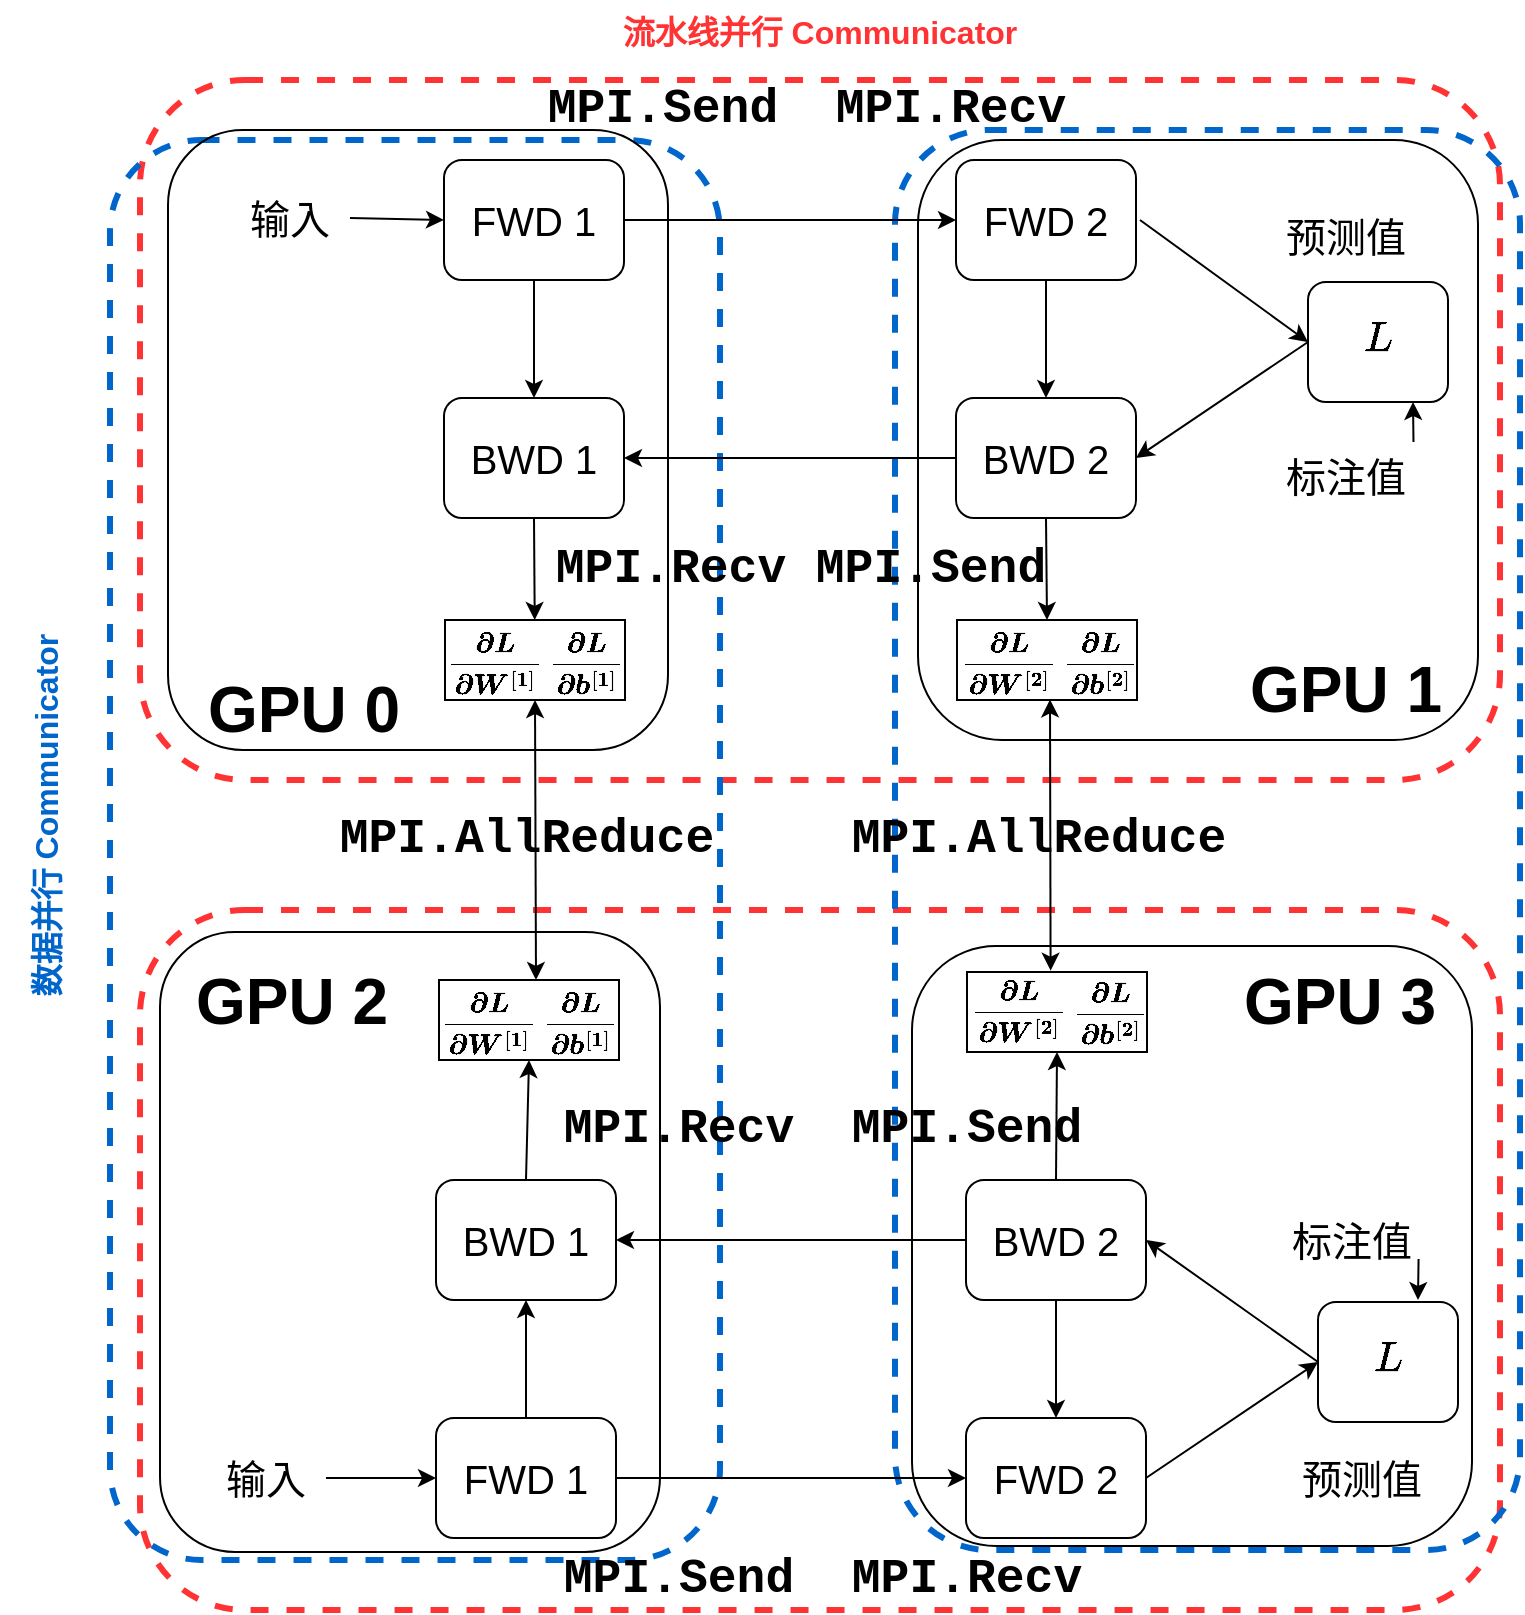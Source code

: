 <mxfile version="22.1.18" type="device">
  <diagram name="第 1 页" id="aH6ZTaXwP5k0bfcdlkgT">
    <mxGraphModel dx="1420" dy="918" grid="1" gridSize="10" guides="1" tooltips="1" connect="1" arrows="1" fold="1" page="1" pageScale="1" pageWidth="827" pageHeight="1169" math="1" shadow="0">
      <root>
        <mxCell id="0" />
        <mxCell id="1" parent="0" />
        <mxCell id="XphtRXchXdtXAN9oKSmD-2" value="" style="rounded=1;whiteSpace=wrap;html=1;fillColor=none;" vertex="1" parent="1">
          <mxGeometry x="566" y="603" width="280" height="300" as="geometry" />
        </mxCell>
        <mxCell id="XphtRXchXdtXAN9oKSmD-45" value="" style="rounded=1;whiteSpace=wrap;html=1;fillColor=none;strokeWidth=3;dashed=1;strokeColor=#FF3333;" vertex="1" parent="1">
          <mxGeometry x="180" y="585" width="680" height="350" as="geometry" />
        </mxCell>
        <mxCell id="XphtRXchXdtXAN9oKSmD-44" value="" style="rounded=1;whiteSpace=wrap;html=1;fillColor=none;strokeWidth=3;dashed=1;strokeColor=#FF3333;" vertex="1" parent="1">
          <mxGeometry x="180" y="170" width="680" height="350" as="geometry" />
        </mxCell>
        <mxCell id="XphtRXchXdtXAN9oKSmD-47" value="" style="rounded=1;whiteSpace=wrap;html=1;fillColor=none;strokeWidth=3;dashed=1;strokeColor=#0066CC;" vertex="1" parent="1">
          <mxGeometry x="557.5" y="195" width="312.5" height="710" as="geometry" />
        </mxCell>
        <mxCell id="XphtRXchXdtXAN9oKSmD-46" value="" style="rounded=1;whiteSpace=wrap;html=1;fillColor=none;strokeWidth=3;dashed=1;strokeColor=#0066CC;" vertex="1" parent="1">
          <mxGeometry x="165" y="200" width="305" height="710" as="geometry" />
        </mxCell>
        <mxCell id="OK1sKgkIxB2whGgdd0nA-53" value="" style="rounded=1;whiteSpace=wrap;html=1;fillColor=none;" parent="1" vertex="1">
          <mxGeometry x="194" y="195" width="250" height="310" as="geometry" />
        </mxCell>
        <mxCell id="rXJ4VWKaILnmn4KEP7v7-4" value="" style="rounded=1;whiteSpace=wrap;html=1;fillColor=none;" parent="1" vertex="1">
          <mxGeometry x="569" y="200" width="280" height="300" as="geometry" />
        </mxCell>
        <mxCell id="OK1sKgkIxB2whGgdd0nA-46" value="" style="rounded=0;whiteSpace=wrap;html=1;fillColor=none;" parent="1" vertex="1">
          <mxGeometry x="588.5" y="440" width="90" height="40" as="geometry" />
        </mxCell>
        <mxCell id="OK1sKgkIxB2whGgdd0nA-2" style="edgeStyle=orthogonalEdgeStyle;rounded=0;orthogonalLoop=1;jettySize=auto;html=1;exitX=1;exitY=0.5;exitDx=0;exitDy=0;entryX=0;entryY=0.5;entryDx=0;entryDy=0;" parent="1" source="OK1sKgkIxB2whGgdd0nA-4" target="OK1sKgkIxB2whGgdd0nA-7" edge="1">
          <mxGeometry relative="1" as="geometry" />
        </mxCell>
        <mxCell id="OK1sKgkIxB2whGgdd0nA-3" style="edgeStyle=orthogonalEdgeStyle;rounded=0;orthogonalLoop=1;jettySize=auto;html=1;exitX=0.5;exitY=1;exitDx=0;exitDy=0;entryX=0.5;entryY=0;entryDx=0;entryDy=0;" parent="1" source="OK1sKgkIxB2whGgdd0nA-4" target="OK1sKgkIxB2whGgdd0nA-17" edge="1">
          <mxGeometry relative="1" as="geometry" />
        </mxCell>
        <mxCell id="OK1sKgkIxB2whGgdd0nA-4" value="&lt;font style=&quot;font-size: 20px;&quot;&gt;FWD 1&lt;/font&gt;" style="rounded=1;whiteSpace=wrap;html=1;fontFamily=Helvetica;" parent="1" vertex="1">
          <mxGeometry x="332" y="210" width="90" height="60" as="geometry" />
        </mxCell>
        <mxCell id="OK1sKgkIxB2whGgdd0nA-6" style="edgeStyle=orthogonalEdgeStyle;rounded=0;orthogonalLoop=1;jettySize=auto;html=1;exitX=0.5;exitY=1;exitDx=0;exitDy=0;" parent="1" source="OK1sKgkIxB2whGgdd0nA-7" target="OK1sKgkIxB2whGgdd0nA-15" edge="1">
          <mxGeometry relative="1" as="geometry" />
        </mxCell>
        <mxCell id="OK1sKgkIxB2whGgdd0nA-7" value="&lt;font style=&quot;font-size: 20px;&quot;&gt;FWD 2&lt;/font&gt;" style="rounded=1;whiteSpace=wrap;html=1;fontFamily=Helvetica;" parent="1" vertex="1">
          <mxGeometry x="588" y="210" width="90" height="60" as="geometry" />
        </mxCell>
        <mxCell id="OK1sKgkIxB2whGgdd0nA-13" style="edgeStyle=orthogonalEdgeStyle;rounded=0;orthogonalLoop=1;jettySize=auto;html=1;exitX=0;exitY=0.5;exitDx=0;exitDy=0;" parent="1" source="OK1sKgkIxB2whGgdd0nA-15" target="OK1sKgkIxB2whGgdd0nA-17" edge="1">
          <mxGeometry relative="1" as="geometry" />
        </mxCell>
        <mxCell id="OK1sKgkIxB2whGgdd0nA-15" value="&lt;font style=&quot;font-size: 20px;&quot;&gt;BWD 2&lt;/font&gt;" style="rounded=1;whiteSpace=wrap;html=1;fontFamily=Helvetica;" parent="1" vertex="1">
          <mxGeometry x="588" y="329" width="90" height="60" as="geometry" />
        </mxCell>
        <mxCell id="OK1sKgkIxB2whGgdd0nA-17" value="&lt;font style=&quot;font-size: 20px;&quot;&gt;BWD 1&lt;/font&gt;" style="rounded=1;whiteSpace=wrap;html=1;fontFamily=Helvetica;" parent="1" vertex="1">
          <mxGeometry x="332" y="329" width="90" height="60" as="geometry" />
        </mxCell>
        <mxCell id="OK1sKgkIxB2whGgdd0nA-18" style="rounded=0;orthogonalLoop=1;jettySize=auto;html=1;exitX=0;exitY=0.5;exitDx=0;exitDy=0;entryX=1;entryY=0.5;entryDx=0;entryDy=0;" parent="1" source="OK1sKgkIxB2whGgdd0nA-19" target="OK1sKgkIxB2whGgdd0nA-15" edge="1">
          <mxGeometry relative="1" as="geometry">
            <mxPoint x="684" y="359" as="targetPoint" />
          </mxGeometry>
        </mxCell>
        <mxCell id="OK1sKgkIxB2whGgdd0nA-19" value="&lt;font style=&quot;font-size: 20px;&quot; face=&quot;Comic Sans MS&quot;&gt;&lt;br&gt;&lt;/font&gt;" style="rounded=1;whiteSpace=wrap;html=1;" parent="1" vertex="1">
          <mxGeometry x="764" y="271" width="70" height="60" as="geometry" />
        </mxCell>
        <mxCell id="OK1sKgkIxB2whGgdd0nA-20" value="" style="endArrow=classic;html=1;rounded=0;entryX=0;entryY=0.5;entryDx=0;entryDy=0;" parent="1" target="OK1sKgkIxB2whGgdd0nA-19" edge="1">
          <mxGeometry width="50" height="50" relative="1" as="geometry">
            <mxPoint x="680" y="240" as="sourcePoint" />
            <mxPoint x="724" y="340" as="targetPoint" />
          </mxGeometry>
        </mxCell>
        <mxCell id="OK1sKgkIxB2whGgdd0nA-23" value="&lt;font face=&quot;Helvetica&quot;&gt;&lt;span style=&quot;font-size: 20px;&quot;&gt;预测值&lt;/span&gt;&lt;/font&gt;" style="text;html=1;strokeColor=none;fillColor=none;align=center;verticalAlign=middle;whiteSpace=wrap;rounded=0;fontColor=#000000;fontFamily=Lucida Console;" parent="1" vertex="1">
          <mxGeometry x="738" y="238" width="90" height="20" as="geometry" />
        </mxCell>
        <mxCell id="OK1sKgkIxB2whGgdd0nA-25" value="" style="endArrow=classic;html=1;rounded=0;exitX=0.75;exitY=0;exitDx=0;exitDy=0;entryX=0.75;entryY=1;entryDx=0;entryDy=0;" parent="1" target="OK1sKgkIxB2whGgdd0nA-19" edge="1">
          <mxGeometry width="50" height="50" relative="1" as="geometry">
            <mxPoint x="816.75" y="351" as="sourcePoint" />
            <mxPoint x="744" y="301" as="targetPoint" />
          </mxGeometry>
        </mxCell>
        <mxCell id="OK1sKgkIxB2whGgdd0nA-26" value="&lt;span style=&quot;font-size: 20px;&quot;&gt;标注值&lt;/span&gt;" style="text;html=1;strokeColor=none;fillColor=none;align=center;verticalAlign=middle;whiteSpace=wrap;rounded=0;fontColor=#000000;fontFamily=Helvetica;" parent="1" vertex="1">
          <mxGeometry x="743" y="358" width="80" height="20" as="geometry" />
        </mxCell>
        <mxCell id="OK1sKgkIxB2whGgdd0nA-37" value="&lt;font face=&quot;Helvetica&quot;&gt;&lt;span style=&quot;font-size: 20px;&quot;&gt;输入&lt;/span&gt;&lt;/font&gt;" style="text;html=1;strokeColor=none;fillColor=none;align=center;verticalAlign=middle;whiteSpace=wrap;rounded=0;fontColor=#000000;fontFamily=Lucida Console;" parent="1" vertex="1">
          <mxGeometry x="225" y="229" width="60" height="20" as="geometry" />
        </mxCell>
        <mxCell id="OK1sKgkIxB2whGgdd0nA-38" value="" style="endArrow=classic;html=1;rounded=0;entryX=0;entryY=0.5;entryDx=0;entryDy=0;exitX=1;exitY=0.5;exitDx=0;exitDy=0;" parent="1" source="OK1sKgkIxB2whGgdd0nA-37" target="OK1sKgkIxB2whGgdd0nA-4" edge="1">
          <mxGeometry width="50" height="50" relative="1" as="geometry">
            <mxPoint x="282" y="240" as="sourcePoint" />
            <mxPoint x="312" y="130" as="targetPoint" />
          </mxGeometry>
        </mxCell>
        <mxCell id="OK1sKgkIxB2whGgdd0nA-41" value="$$\boldsymbol{\frac{\partial L}{\partial W^{[1]}&lt;br&gt;}}$$" style="text;html=1;strokeColor=none;fillColor=none;align=center;verticalAlign=middle;whiteSpace=wrap;rounded=0;" parent="1" vertex="1">
          <mxGeometry x="328" y="446" width="60" height="30" as="geometry" />
        </mxCell>
        <mxCell id="OK1sKgkIxB2whGgdd0nA-42" value="$$\boldsymbol{\frac{\partial L}{\partial b^{[1]}&lt;br&gt;}}$$" style="text;html=1;strokeColor=none;fillColor=none;align=center;verticalAlign=middle;whiteSpace=wrap;rounded=0;" parent="1" vertex="1">
          <mxGeometry x="373" y="446" width="60" height="30" as="geometry" />
        </mxCell>
        <mxCell id="OK1sKgkIxB2whGgdd0nA-43" value="" style="rounded=0;whiteSpace=wrap;html=1;fillColor=none;" parent="1" vertex="1">
          <mxGeometry x="332.5" y="440" width="90" height="40" as="geometry" />
        </mxCell>
        <mxCell id="OK1sKgkIxB2whGgdd0nA-44" value="$$\boldsymbol{\frac{\partial L}{\partial W^{[2]}&lt;br&gt;}}$$" style="text;html=1;strokeColor=none;fillColor=none;align=center;verticalAlign=middle;whiteSpace=wrap;rounded=0;" parent="1" vertex="1">
          <mxGeometry x="585" y="446" width="60" height="30" as="geometry" />
        </mxCell>
        <mxCell id="OK1sKgkIxB2whGgdd0nA-45" value="$$\boldsymbol{\frac{\partial L}{\partial b^{[2]}&lt;br&gt;}}$$" style="text;html=1;strokeColor=none;fillColor=none;align=center;verticalAlign=middle;whiteSpace=wrap;rounded=0;" parent="1" vertex="1">
          <mxGeometry x="630" y="446" width="60" height="30" as="geometry" />
        </mxCell>
        <mxCell id="OK1sKgkIxB2whGgdd0nA-50" value="" style="endArrow=classic;html=1;rounded=0;exitX=0.5;exitY=1;exitDx=0;exitDy=0;" parent="1" source="OK1sKgkIxB2whGgdd0nA-17" target="OK1sKgkIxB2whGgdd0nA-43" edge="1">
          <mxGeometry width="50" height="50" relative="1" as="geometry">
            <mxPoint x="222" y="480" as="sourcePoint" />
            <mxPoint x="272" y="430" as="targetPoint" />
          </mxGeometry>
        </mxCell>
        <mxCell id="OK1sKgkIxB2whGgdd0nA-51" value="" style="endArrow=classic;html=1;rounded=0;exitX=0.5;exitY=1;exitDx=0;exitDy=0;entryX=0.5;entryY=0;entryDx=0;entryDy=0;" parent="1" source="OK1sKgkIxB2whGgdd0nA-15" target="OK1sKgkIxB2whGgdd0nA-46" edge="1">
          <mxGeometry width="50" height="50" relative="1" as="geometry">
            <mxPoint x="678" y="639" as="sourcePoint" />
            <mxPoint x="728" y="589" as="targetPoint" />
          </mxGeometry>
        </mxCell>
        <mxCell id="OK1sKgkIxB2whGgdd0nA-118" style="edgeStyle=orthogonalEdgeStyle;rounded=0;orthogonalLoop=1;jettySize=auto;html=1;exitX=0.5;exitY=1;exitDx=0;exitDy=0;" parent="1" source="OK1sKgkIxB2whGgdd0nA-26" target="OK1sKgkIxB2whGgdd0nA-26" edge="1">
          <mxGeometry relative="1" as="geometry" />
        </mxCell>
        <mxCell id="OK1sKgkIxB2whGgdd0nA-119" value="$$L$$" style="text;html=1;strokeColor=none;fillColor=none;align=center;verticalAlign=middle;whiteSpace=wrap;rounded=0;fontSize=18;" parent="1" vertex="1">
          <mxGeometry x="778" y="285" width="43" height="30" as="geometry" />
        </mxCell>
        <mxCell id="OK1sKgkIxB2whGgdd0nA-121" value="&lt;font style=&quot;font-size: 32px;&quot;&gt;GPU 0&lt;/font&gt;" style="text;html=1;strokeColor=none;fillColor=none;align=center;verticalAlign=middle;whiteSpace=wrap;rounded=0;fontStyle=1" parent="1" vertex="1">
          <mxGeometry x="202" y="470" width="120" height="30" as="geometry" />
        </mxCell>
        <mxCell id="rXJ4VWKaILnmn4KEP7v7-6" value="&lt;font style=&quot;font-size: 24px;&quot; face=&quot;Courier New&quot;&gt;&lt;b&gt;MPI.Recv&lt;/b&gt;&lt;/font&gt;" style="text;html=1;strokeColor=none;fillColor=none;align=center;verticalAlign=middle;whiteSpace=wrap;rounded=0;" parent="1" vertex="1">
          <mxGeometry x="337" y="400.0" width="217" height="30" as="geometry" />
        </mxCell>
        <mxCell id="rXJ4VWKaILnmn4KEP7v7-7" value="&lt;font style=&quot;font-size: 24px;&quot; face=&quot;Courier New&quot;&gt;&lt;b&gt;MPI.Send&lt;/b&gt;&lt;/font&gt;" style="text;html=1;strokeColor=none;fillColor=none;align=center;verticalAlign=middle;whiteSpace=wrap;rounded=0;" parent="1" vertex="1">
          <mxGeometry x="332.5" y="170.0" width="217" height="30" as="geometry" />
        </mxCell>
        <mxCell id="rXJ4VWKaILnmn4KEP7v7-8" value="&lt;font style=&quot;font-size: 32px;&quot;&gt;GPU 1&lt;/font&gt;" style="text;html=1;strokeColor=none;fillColor=none;align=center;verticalAlign=middle;whiteSpace=wrap;rounded=0;fontStyle=1" parent="1" vertex="1">
          <mxGeometry x="723" y="460" width="120" height="30" as="geometry" />
        </mxCell>
        <mxCell id="imx6infDJn1aOwcLDLps-1" value="&lt;font style=&quot;font-size: 24px;&quot; face=&quot;Courier New&quot;&gt;&lt;b&gt;MPI.Recv&lt;/b&gt;&lt;/font&gt;" style="text;html=1;strokeColor=none;fillColor=none;align=center;verticalAlign=middle;whiteSpace=wrap;rounded=0;" parent="1" vertex="1">
          <mxGeometry x="477" y="170.0" width="217" height="30" as="geometry" />
        </mxCell>
        <mxCell id="imx6infDJn1aOwcLDLps-2" value="&lt;font style=&quot;font-size: 24px;&quot; face=&quot;Courier New&quot;&gt;&lt;b&gt;MPI.Send&lt;/b&gt;&lt;/font&gt;" style="text;html=1;strokeColor=none;fillColor=none;align=center;verticalAlign=middle;whiteSpace=wrap;rounded=0;" parent="1" vertex="1">
          <mxGeometry x="467" y="400.0" width="217" height="30" as="geometry" />
        </mxCell>
        <mxCell id="XphtRXchXdtXAN9oKSmD-1" value="" style="rounded=1;whiteSpace=wrap;html=1;fillColor=none;" vertex="1" parent="1">
          <mxGeometry x="190" y="596" width="250" height="310" as="geometry" />
        </mxCell>
        <mxCell id="XphtRXchXdtXAN9oKSmD-3" value="" style="rounded=0;whiteSpace=wrap;html=1;fillColor=none;" vertex="1" parent="1">
          <mxGeometry x="593.5" y="616" width="90" height="40" as="geometry" />
        </mxCell>
        <mxCell id="XphtRXchXdtXAN9oKSmD-6" value="&lt;font style=&quot;font-size: 20px;&quot;&gt;BWD 1&lt;/font&gt;" style="rounded=1;whiteSpace=wrap;html=1;fontFamily=Helvetica;" vertex="1" parent="1">
          <mxGeometry x="328" y="720" width="90" height="60" as="geometry" />
        </mxCell>
        <mxCell id="XphtRXchXdtXAN9oKSmD-7" style="edgeStyle=orthogonalEdgeStyle;rounded=0;orthogonalLoop=1;jettySize=auto;html=1;exitX=0.5;exitY=1;exitDx=0;exitDy=0;" edge="1" parent="1" source="XphtRXchXdtXAN9oKSmD-8" target="XphtRXchXdtXAN9oKSmD-10">
          <mxGeometry relative="1" as="geometry" />
        </mxCell>
        <mxCell id="XphtRXchXdtXAN9oKSmD-8" value="&lt;font style=&quot;font-size: 20px;&quot;&gt;BWD 2&lt;/font&gt;" style="rounded=1;whiteSpace=wrap;html=1;fontFamily=Helvetica;" vertex="1" parent="1">
          <mxGeometry x="593" y="720" width="90" height="60" as="geometry" />
        </mxCell>
        <mxCell id="XphtRXchXdtXAN9oKSmD-10" value="&lt;font style=&quot;font-size: 20px;&quot;&gt;FWD 2&lt;/font&gt;" style="rounded=1;whiteSpace=wrap;html=1;fontFamily=Helvetica;" vertex="1" parent="1">
          <mxGeometry x="593" y="839" width="90" height="60" as="geometry" />
        </mxCell>
        <mxCell id="XphtRXchXdtXAN9oKSmD-11" value="&lt;font style=&quot;font-size: 20px;&quot;&gt;FWD 1&lt;/font&gt;" style="rounded=1;whiteSpace=wrap;html=1;fontFamily=Helvetica;" vertex="1" parent="1">
          <mxGeometry x="328" y="839" width="90" height="60" as="geometry" />
        </mxCell>
        <mxCell id="XphtRXchXdtXAN9oKSmD-13" value="&lt;font style=&quot;font-size: 20px;&quot; face=&quot;Comic Sans MS&quot;&gt;&lt;br&gt;&lt;/font&gt;" style="rounded=1;whiteSpace=wrap;html=1;" vertex="1" parent="1">
          <mxGeometry x="769" y="781" width="70" height="60" as="geometry" />
        </mxCell>
        <mxCell id="XphtRXchXdtXAN9oKSmD-15" value="&lt;font face=&quot;Helvetica&quot;&gt;&lt;span style=&quot;font-size: 20px;&quot;&gt;预测值&lt;/span&gt;&lt;/font&gt;" style="text;html=1;strokeColor=none;fillColor=none;align=center;verticalAlign=middle;whiteSpace=wrap;rounded=0;fontColor=#000000;fontFamily=Lucida Console;" vertex="1" parent="1">
          <mxGeometry x="746" y="859" width="90" height="20" as="geometry" />
        </mxCell>
        <mxCell id="XphtRXchXdtXAN9oKSmD-16" value="" style="endArrow=classic;html=1;rounded=0;exitX=0.916;exitY=0.974;exitDx=0;exitDy=0;exitPerimeter=0;" edge="1" parent="1" source="XphtRXchXdtXAN9oKSmD-17">
          <mxGeometry width="50" height="50" relative="1" as="geometry">
            <mxPoint x="821.75" y="861" as="sourcePoint" />
            <mxPoint x="819" y="780" as="targetPoint" />
          </mxGeometry>
        </mxCell>
        <mxCell id="XphtRXchXdtXAN9oKSmD-17" value="&lt;span style=&quot;font-size: 20px;&quot;&gt;标注值&lt;/span&gt;" style="text;html=1;strokeColor=none;fillColor=none;align=center;verticalAlign=middle;whiteSpace=wrap;rounded=0;fontColor=#000000;fontFamily=Helvetica;" vertex="1" parent="1">
          <mxGeometry x="746" y="740" width="80" height="20" as="geometry" />
        </mxCell>
        <mxCell id="XphtRXchXdtXAN9oKSmD-18" value="&lt;font face=&quot;Helvetica&quot;&gt;&lt;span style=&quot;font-size: 20px;&quot;&gt;输入&lt;/span&gt;&lt;/font&gt;" style="text;html=1;strokeColor=none;fillColor=none;align=center;verticalAlign=middle;whiteSpace=wrap;rounded=0;fontColor=#000000;fontFamily=Lucida Console;" vertex="1" parent="1">
          <mxGeometry x="213" y="859" width="60" height="20" as="geometry" />
        </mxCell>
        <mxCell id="XphtRXchXdtXAN9oKSmD-19" value="" style="endArrow=classic;html=1;rounded=0;entryX=0;entryY=0.5;entryDx=0;entryDy=0;exitX=1;exitY=0.5;exitDx=0;exitDy=0;" edge="1" parent="1" source="XphtRXchXdtXAN9oKSmD-18" target="XphtRXchXdtXAN9oKSmD-11">
          <mxGeometry width="50" height="50" relative="1" as="geometry">
            <mxPoint x="278" y="750" as="sourcePoint" />
            <mxPoint x="308" y="640" as="targetPoint" />
          </mxGeometry>
        </mxCell>
        <mxCell id="XphtRXchXdtXAN9oKSmD-20" value="$$\boldsymbol{\frac{\partial L}{\partial W^{[1]}&lt;br&gt;}}$$" style="text;html=1;strokeColor=none;fillColor=none;align=center;verticalAlign=middle;whiteSpace=wrap;rounded=0;" vertex="1" parent="1">
          <mxGeometry x="325" y="626" width="60" height="30" as="geometry" />
        </mxCell>
        <mxCell id="XphtRXchXdtXAN9oKSmD-21" value="$$\boldsymbol{\frac{\partial L}{\partial b^{[1]}&lt;br&gt;}}$$" style="text;html=1;strokeColor=none;fillColor=none;align=center;verticalAlign=middle;whiteSpace=wrap;rounded=0;" vertex="1" parent="1">
          <mxGeometry x="370" y="626" width="60" height="30" as="geometry" />
        </mxCell>
        <mxCell id="XphtRXchXdtXAN9oKSmD-22" value="" style="rounded=0;whiteSpace=wrap;html=1;fillColor=none;" vertex="1" parent="1">
          <mxGeometry x="329.5" y="620" width="90" height="40" as="geometry" />
        </mxCell>
        <mxCell id="XphtRXchXdtXAN9oKSmD-23" value="$$\boldsymbol{\frac{\partial L}{\partial W^{[2]}&lt;br&gt;}}$$" style="text;html=1;strokeColor=none;fillColor=none;align=center;verticalAlign=middle;whiteSpace=wrap;rounded=0;" vertex="1" parent="1">
          <mxGeometry x="590" y="620" width="60" height="30" as="geometry" />
        </mxCell>
        <mxCell id="XphtRXchXdtXAN9oKSmD-24" value="$$\boldsymbol{\frac{\partial L}{\partial b^{[2]}&lt;br&gt;}}$$" style="text;html=1;strokeColor=none;fillColor=none;align=center;verticalAlign=middle;whiteSpace=wrap;rounded=0;" vertex="1" parent="1">
          <mxGeometry x="635" y="621" width="60" height="30" as="geometry" />
        </mxCell>
        <mxCell id="XphtRXchXdtXAN9oKSmD-27" style="edgeStyle=orthogonalEdgeStyle;rounded=0;orthogonalLoop=1;jettySize=auto;html=1;exitX=0.5;exitY=1;exitDx=0;exitDy=0;" edge="1" parent="1" source="XphtRXchXdtXAN9oKSmD-17" target="XphtRXchXdtXAN9oKSmD-17">
          <mxGeometry relative="1" as="geometry" />
        </mxCell>
        <mxCell id="XphtRXchXdtXAN9oKSmD-28" value="$$L$$" style="text;html=1;strokeColor=none;fillColor=none;align=center;verticalAlign=middle;whiteSpace=wrap;rounded=0;fontSize=18;" vertex="1" parent="1">
          <mxGeometry x="783" y="795" width="43" height="30" as="geometry" />
        </mxCell>
        <mxCell id="XphtRXchXdtXAN9oKSmD-29" value="&lt;font style=&quot;font-size: 32px;&quot;&gt;GPU 2&lt;/font&gt;" style="text;html=1;strokeColor=none;fillColor=none;align=center;verticalAlign=middle;whiteSpace=wrap;rounded=0;fontStyle=1" vertex="1" parent="1">
          <mxGeometry x="196" y="616" width="120" height="30" as="geometry" />
        </mxCell>
        <mxCell id="XphtRXchXdtXAN9oKSmD-30" value="&lt;font style=&quot;font-size: 24px;&quot; face=&quot;Courier New&quot;&gt;&lt;b&gt;MPI.Recv&lt;/b&gt;&lt;/font&gt;" style="text;html=1;strokeColor=none;fillColor=none;align=center;verticalAlign=middle;whiteSpace=wrap;rounded=0;" vertex="1" parent="1">
          <mxGeometry x="485" y="905" width="217" height="30" as="geometry" />
        </mxCell>
        <mxCell id="XphtRXchXdtXAN9oKSmD-31" value="&lt;font style=&quot;font-size: 24px;&quot; face=&quot;Courier New&quot;&gt;&lt;b&gt;MPI.Recv&lt;/b&gt;&lt;/font&gt;" style="text;html=1;strokeColor=none;fillColor=none;align=center;verticalAlign=middle;whiteSpace=wrap;rounded=0;" vertex="1" parent="1">
          <mxGeometry x="340.5" y="680" width="217" height="30" as="geometry" />
        </mxCell>
        <mxCell id="XphtRXchXdtXAN9oKSmD-32" value="&lt;font style=&quot;font-size: 32px;&quot;&gt;GPU 3&lt;/font&gt;" style="text;html=1;strokeColor=none;fillColor=none;align=center;verticalAlign=middle;whiteSpace=wrap;rounded=0;fontStyle=1" vertex="1" parent="1">
          <mxGeometry x="720" y="616" width="120" height="30" as="geometry" />
        </mxCell>
        <mxCell id="XphtRXchXdtXAN9oKSmD-33" value="&lt;font style=&quot;font-size: 24px;&quot; face=&quot;Courier New&quot;&gt;&lt;b&gt;MPI.Send&lt;/b&gt;&lt;/font&gt;" style="text;html=1;strokeColor=none;fillColor=none;align=center;verticalAlign=middle;whiteSpace=wrap;rounded=0;" vertex="1" parent="1">
          <mxGeometry x="485" y="680" width="217" height="30" as="geometry" />
        </mxCell>
        <mxCell id="XphtRXchXdtXAN9oKSmD-34" value="&lt;font style=&quot;font-size: 24px;&quot; face=&quot;Courier New&quot;&gt;&lt;b&gt;MPI.Send&lt;/b&gt;&lt;/font&gt;" style="text;html=1;strokeColor=none;fillColor=none;align=center;verticalAlign=middle;whiteSpace=wrap;rounded=0;" vertex="1" parent="1">
          <mxGeometry x="340.5" y="905" width="217" height="30" as="geometry" />
        </mxCell>
        <mxCell id="XphtRXchXdtXAN9oKSmD-35" value="" style="endArrow=classic;html=1;rounded=0;exitX=0.5;exitY=0;exitDx=0;exitDy=0;entryX=0.5;entryY=1;entryDx=0;entryDy=0;" edge="1" parent="1" source="XphtRXchXdtXAN9oKSmD-11" target="XphtRXchXdtXAN9oKSmD-6">
          <mxGeometry width="50" height="50" relative="1" as="geometry">
            <mxPoint x="218" y="910" as="sourcePoint" />
            <mxPoint x="268" y="860" as="targetPoint" />
          </mxGeometry>
        </mxCell>
        <mxCell id="XphtRXchXdtXAN9oKSmD-36" value="" style="endArrow=classic;html=1;rounded=0;exitX=0.5;exitY=0;exitDx=0;exitDy=0;entryX=0.5;entryY=1;entryDx=0;entryDy=0;" edge="1" parent="1" source="XphtRXchXdtXAN9oKSmD-6" target="XphtRXchXdtXAN9oKSmD-22">
          <mxGeometry width="50" height="50" relative="1" as="geometry">
            <mxPoint x="68" y="710" as="sourcePoint" />
            <mxPoint x="118" y="660" as="targetPoint" />
          </mxGeometry>
        </mxCell>
        <mxCell id="XphtRXchXdtXAN9oKSmD-37" value="" style="endArrow=classic;html=1;rounded=0;exitX=0.5;exitY=0;exitDx=0;exitDy=0;entryX=0.5;entryY=1;entryDx=0;entryDy=0;" edge="1" parent="1" source="XphtRXchXdtXAN9oKSmD-8" target="XphtRXchXdtXAN9oKSmD-3">
          <mxGeometry width="50" height="50" relative="1" as="geometry">
            <mxPoint x="787" y="750" as="sourcePoint" />
            <mxPoint x="837" y="700" as="targetPoint" />
          </mxGeometry>
        </mxCell>
        <mxCell id="XphtRXchXdtXAN9oKSmD-38" value="" style="endArrow=classic;html=1;rounded=0;entryX=1;entryY=0.5;entryDx=0;entryDy=0;exitX=0;exitY=0.5;exitDx=0;exitDy=0;" edge="1" parent="1" source="XphtRXchXdtXAN9oKSmD-8" target="XphtRXchXdtXAN9oKSmD-6">
          <mxGeometry width="50" height="50" relative="1" as="geometry">
            <mxPoint x="520" y="820" as="sourcePoint" />
            <mxPoint x="570" y="770" as="targetPoint" />
          </mxGeometry>
        </mxCell>
        <mxCell id="XphtRXchXdtXAN9oKSmD-39" value="" style="endArrow=classic;html=1;rounded=0;exitX=1;exitY=0.5;exitDx=0;exitDy=0;entryX=0;entryY=0.5;entryDx=0;entryDy=0;" edge="1" parent="1" source="XphtRXchXdtXAN9oKSmD-11" target="XphtRXchXdtXAN9oKSmD-10">
          <mxGeometry width="50" height="50" relative="1" as="geometry">
            <mxPoint x="490" y="870" as="sourcePoint" />
            <mxPoint x="540" y="820" as="targetPoint" />
          </mxGeometry>
        </mxCell>
        <mxCell id="XphtRXchXdtXAN9oKSmD-40" value="" style="endArrow=classic;html=1;rounded=0;exitX=1;exitY=0.5;exitDx=0;exitDy=0;entryX=0;entryY=0.5;entryDx=0;entryDy=0;" edge="1" parent="1" source="XphtRXchXdtXAN9oKSmD-10" target="XphtRXchXdtXAN9oKSmD-13">
          <mxGeometry width="50" height="50" relative="1" as="geometry">
            <mxPoint x="817" y="800" as="sourcePoint" />
            <mxPoint x="867" y="750" as="targetPoint" />
          </mxGeometry>
        </mxCell>
        <mxCell id="XphtRXchXdtXAN9oKSmD-41" value="" style="endArrow=classic;html=1;rounded=0;exitX=0;exitY=0.5;exitDx=0;exitDy=0;entryX=1;entryY=0.5;entryDx=0;entryDy=0;" edge="1" parent="1" source="XphtRXchXdtXAN9oKSmD-13" target="XphtRXchXdtXAN9oKSmD-8">
          <mxGeometry width="50" height="50" relative="1" as="geometry">
            <mxPoint x="817" y="630" as="sourcePoint" />
            <mxPoint x="867" y="580" as="targetPoint" />
          </mxGeometry>
        </mxCell>
        <mxCell id="XphtRXchXdtXAN9oKSmD-48" value="&lt;font size=&quot;1&quot;&gt;&lt;b style=&quot;font-size: 16px;&quot;&gt;数据并行 Communicator&lt;/b&gt;&lt;/font&gt;" style="text;html=1;strokeColor=none;fillColor=none;align=center;verticalAlign=middle;whiteSpace=wrap;rounded=0;horizontal=0;fontColor=#0066CC;" vertex="1" parent="1">
          <mxGeometry x="110" y="415" width="45" height="245" as="geometry" />
        </mxCell>
        <mxCell id="XphtRXchXdtXAN9oKSmD-49" value="&lt;font size=&quot;1&quot; color=&quot;#ff3333&quot;&gt;&lt;b style=&quot;font-size: 16px;&quot;&gt;流水线并行 Communicator&lt;/b&gt;&lt;/font&gt;" style="text;html=1;strokeColor=none;fillColor=none;align=center;verticalAlign=top;whiteSpace=wrap;rounded=0;" vertex="1" parent="1">
          <mxGeometry x="420" y="130" width="200" height="30" as="geometry" />
        </mxCell>
        <mxCell id="XphtRXchXdtXAN9oKSmD-50" value="&lt;font style=&quot;font-size: 24px;&quot; face=&quot;Courier New&quot;&gt;&lt;b&gt;MPI.AllReduce&lt;/b&gt;&lt;/font&gt;" style="text;html=1;strokeColor=none;fillColor=none;align=center;verticalAlign=middle;whiteSpace=wrap;rounded=0;" vertex="1" parent="1">
          <mxGeometry x="264.5" y="535" width="217" height="30" as="geometry" />
        </mxCell>
        <mxCell id="XphtRXchXdtXAN9oKSmD-51" value="" style="endArrow=classic;startArrow=classic;html=1;rounded=0;entryX=0.5;entryY=1;entryDx=0;entryDy=0;" edge="1" parent="1" target="OK1sKgkIxB2whGgdd0nA-43">
          <mxGeometry width="50" height="50" relative="1" as="geometry">
            <mxPoint x="378" y="620" as="sourcePoint" />
            <mxPoint x="60" y="490" as="targetPoint" />
          </mxGeometry>
        </mxCell>
        <mxCell id="XphtRXchXdtXAN9oKSmD-52" value="" style="endArrow=classic;startArrow=classic;html=1;rounded=0;entryX=0.264;entryY=0.401;entryDx=0;entryDy=0;entryPerimeter=0;exitX=0.755;exitY=-0.156;exitDx=0;exitDy=0;exitPerimeter=0;" edge="1" parent="1" source="XphtRXchXdtXAN9oKSmD-23">
          <mxGeometry width="50" height="50" relative="1" as="geometry">
            <mxPoint x="635" y="610" as="sourcePoint" />
            <mxPoint x="635" y="479.71" as="targetPoint" />
          </mxGeometry>
        </mxCell>
        <mxCell id="XphtRXchXdtXAN9oKSmD-53" value="&lt;font style=&quot;font-size: 24px;&quot; face=&quot;Courier New&quot;&gt;&lt;b&gt;MPI.AllReduce&lt;/b&gt;&lt;/font&gt;" style="text;html=1;strokeColor=none;fillColor=none;align=center;verticalAlign=middle;whiteSpace=wrap;rounded=0;" vertex="1" parent="1">
          <mxGeometry x="521" y="535" width="217" height="30" as="geometry" />
        </mxCell>
      </root>
    </mxGraphModel>
  </diagram>
</mxfile>
